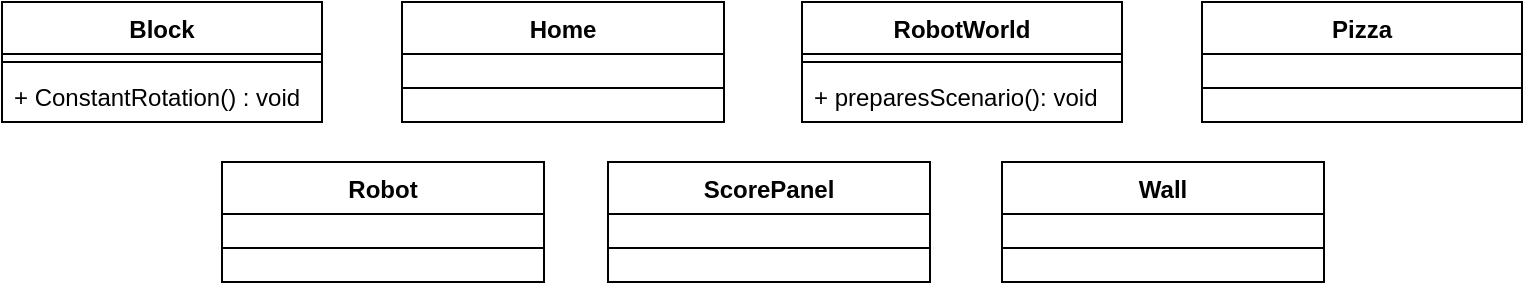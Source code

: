 <mxfile version="14.3.1" type="github">
  <diagram id="Dn5W-vgMYl0rk9NSS8OV" name="Page-1">
    <mxGraphModel dx="868" dy="450" grid="1" gridSize="10" guides="1" tooltips="1" connect="1" arrows="1" fold="1" page="1" pageScale="1" pageWidth="827" pageHeight="1169" math="0" shadow="0">
      <root>
        <mxCell id="0" />
        <mxCell id="1" parent="0" />
        <mxCell id="MJEeBUbXhlYbVo8axPle-1" value="Block" style="swimlane;fontStyle=1;align=center;verticalAlign=top;childLayout=stackLayout;horizontal=1;startSize=26;horizontalStack=0;resizeParent=1;resizeParentMax=0;resizeLast=0;collapsible=1;marginBottom=0;" vertex="1" parent="1">
          <mxGeometry x="30" y="60" width="160" height="60" as="geometry" />
        </mxCell>
        <mxCell id="MJEeBUbXhlYbVo8axPle-3" value="" style="line;strokeWidth=1;fillColor=none;align=left;verticalAlign=middle;spacingTop=-1;spacingLeft=3;spacingRight=3;rotatable=0;labelPosition=right;points=[];portConstraint=eastwest;" vertex="1" parent="MJEeBUbXhlYbVo8axPle-1">
          <mxGeometry y="26" width="160" height="8" as="geometry" />
        </mxCell>
        <mxCell id="MJEeBUbXhlYbVo8axPle-4" value="+ ConstantRotation() : void" style="text;strokeColor=none;fillColor=none;align=left;verticalAlign=top;spacingLeft=4;spacingRight=4;overflow=hidden;rotatable=0;points=[[0,0.5],[1,0.5]];portConstraint=eastwest;" vertex="1" parent="MJEeBUbXhlYbVo8axPle-1">
          <mxGeometry y="34" width="160" height="26" as="geometry" />
        </mxCell>
        <mxCell id="MJEeBUbXhlYbVo8axPle-15" value="Home" style="swimlane;fontStyle=1;align=center;verticalAlign=top;childLayout=stackLayout;horizontal=1;startSize=26;horizontalStack=0;resizeParent=1;resizeParentMax=0;resizeLast=0;collapsible=1;marginBottom=0;" vertex="1" parent="1">
          <mxGeometry x="230" y="60" width="161" height="60" as="geometry">
            <mxRectangle x="269" y="60" width="70" height="26" as="alternateBounds" />
          </mxGeometry>
        </mxCell>
        <mxCell id="MJEeBUbXhlYbVo8axPle-17" value="" style="line;strokeWidth=1;fillColor=none;align=left;verticalAlign=middle;spacingTop=-1;spacingLeft=3;spacingRight=3;rotatable=0;labelPosition=right;points=[];portConstraint=eastwest;" vertex="1" parent="MJEeBUbXhlYbVo8axPle-15">
          <mxGeometry y="26" width="161" height="34" as="geometry" />
        </mxCell>
        <mxCell id="MJEeBUbXhlYbVo8axPle-19" value="RobotWorld" style="swimlane;fontStyle=1;align=center;verticalAlign=top;childLayout=stackLayout;horizontal=1;startSize=26;horizontalStack=0;resizeParent=1;resizeParentMax=0;resizeLast=0;collapsible=1;marginBottom=0;" vertex="1" parent="1">
          <mxGeometry x="430" y="60" width="160" height="60" as="geometry" />
        </mxCell>
        <mxCell id="MJEeBUbXhlYbVo8axPle-21" value="" style="line;strokeWidth=1;fillColor=none;align=left;verticalAlign=middle;spacingTop=-1;spacingLeft=3;spacingRight=3;rotatable=0;labelPosition=right;points=[];portConstraint=eastwest;" vertex="1" parent="MJEeBUbXhlYbVo8axPle-19">
          <mxGeometry y="26" width="160" height="8" as="geometry" />
        </mxCell>
        <mxCell id="MJEeBUbXhlYbVo8axPle-22" value="+ preparesScenario(): void" style="text;strokeColor=none;fillColor=none;align=left;verticalAlign=top;spacingLeft=4;spacingRight=4;overflow=hidden;rotatable=0;points=[[0,0.5],[1,0.5]];portConstraint=eastwest;" vertex="1" parent="MJEeBUbXhlYbVo8axPle-19">
          <mxGeometry y="34" width="160" height="26" as="geometry" />
        </mxCell>
        <mxCell id="MJEeBUbXhlYbVo8axPle-23" value="Pizza" style="swimlane;fontStyle=1;align=center;verticalAlign=top;childLayout=stackLayout;horizontal=1;startSize=26;horizontalStack=0;resizeParent=1;resizeParentMax=0;resizeLast=0;collapsible=1;marginBottom=0;" vertex="1" parent="1">
          <mxGeometry x="630" y="60" width="160" height="60" as="geometry" />
        </mxCell>
        <mxCell id="MJEeBUbXhlYbVo8axPle-25" value="" style="line;strokeWidth=1;fillColor=none;align=left;verticalAlign=middle;spacingTop=-1;spacingLeft=3;spacingRight=3;rotatable=0;labelPosition=right;points=[];portConstraint=eastwest;" vertex="1" parent="MJEeBUbXhlYbVo8axPle-23">
          <mxGeometry y="26" width="160" height="34" as="geometry" />
        </mxCell>
        <mxCell id="MJEeBUbXhlYbVo8axPle-31" value="ScorePanel" style="swimlane;fontStyle=1;align=center;verticalAlign=top;childLayout=stackLayout;horizontal=1;startSize=26;horizontalStack=0;resizeParent=1;resizeParentMax=0;resizeLast=0;collapsible=1;marginBottom=0;" vertex="1" parent="1">
          <mxGeometry x="333" y="140" width="161" height="60" as="geometry">
            <mxRectangle x="269" y="60" width="70" height="26" as="alternateBounds" />
          </mxGeometry>
        </mxCell>
        <mxCell id="MJEeBUbXhlYbVo8axPle-32" value="" style="line;strokeWidth=1;fillColor=none;align=left;verticalAlign=middle;spacingTop=-1;spacingLeft=3;spacingRight=3;rotatable=0;labelPosition=right;points=[];portConstraint=eastwest;" vertex="1" parent="MJEeBUbXhlYbVo8axPle-31">
          <mxGeometry y="26" width="161" height="34" as="geometry" />
        </mxCell>
        <mxCell id="MJEeBUbXhlYbVo8axPle-33" value="Wall" style="swimlane;fontStyle=1;align=center;verticalAlign=top;childLayout=stackLayout;horizontal=1;startSize=26;horizontalStack=0;resizeParent=1;resizeParentMax=0;resizeLast=0;collapsible=1;marginBottom=0;" vertex="1" parent="1">
          <mxGeometry x="530" y="140" width="161" height="60" as="geometry">
            <mxRectangle x="269" y="60" width="70" height="26" as="alternateBounds" />
          </mxGeometry>
        </mxCell>
        <mxCell id="MJEeBUbXhlYbVo8axPle-34" value="" style="line;strokeWidth=1;fillColor=none;align=left;verticalAlign=middle;spacingTop=-1;spacingLeft=3;spacingRight=3;rotatable=0;labelPosition=right;points=[];portConstraint=eastwest;" vertex="1" parent="MJEeBUbXhlYbVo8axPle-33">
          <mxGeometry y="26" width="161" height="34" as="geometry" />
        </mxCell>
        <mxCell id="MJEeBUbXhlYbVo8axPle-35" value="Robot" style="swimlane;fontStyle=1;align=center;verticalAlign=top;childLayout=stackLayout;horizontal=1;startSize=26;horizontalStack=0;resizeParent=1;resizeParentMax=0;resizeLast=0;collapsible=1;marginBottom=0;" vertex="1" parent="1">
          <mxGeometry x="140" y="140" width="161" height="60" as="geometry">
            <mxRectangle x="269" y="60" width="70" height="26" as="alternateBounds" />
          </mxGeometry>
        </mxCell>
        <mxCell id="MJEeBUbXhlYbVo8axPle-36" value="" style="line;strokeWidth=1;fillColor=none;align=left;verticalAlign=middle;spacingTop=-1;spacingLeft=3;spacingRight=3;rotatable=0;labelPosition=right;points=[];portConstraint=eastwest;" vertex="1" parent="MJEeBUbXhlYbVo8axPle-35">
          <mxGeometry y="26" width="161" height="34" as="geometry" />
        </mxCell>
      </root>
    </mxGraphModel>
  </diagram>
</mxfile>
